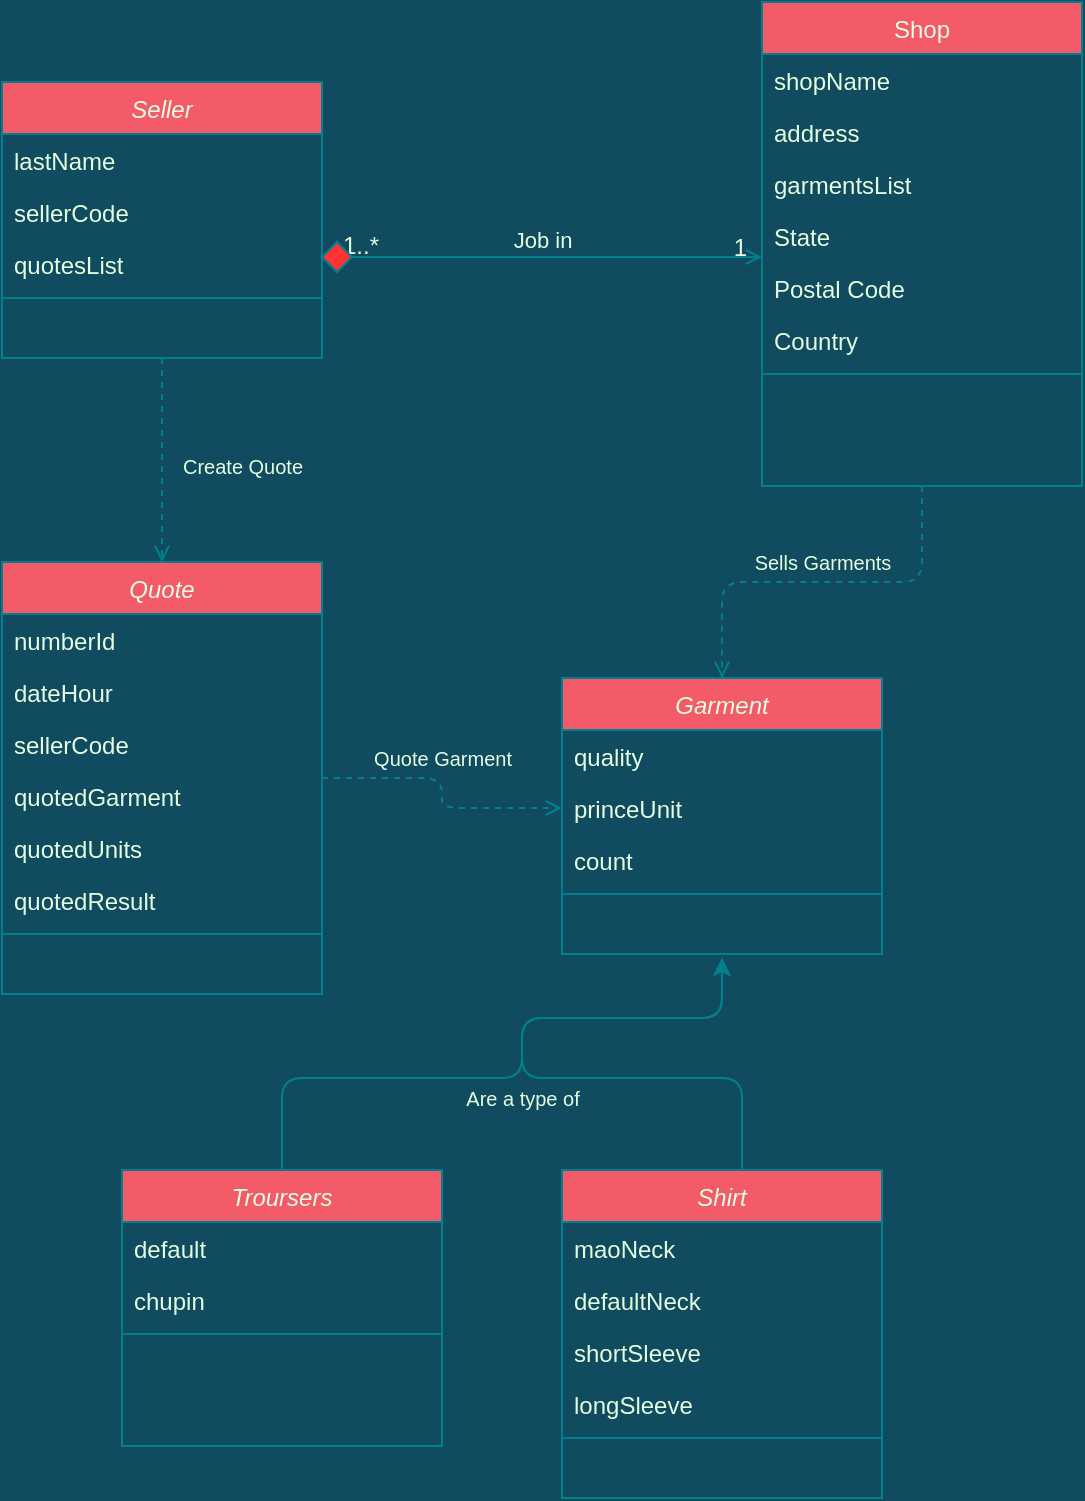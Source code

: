 <mxfile version="17.4.1" type="github">
  <diagram id="C5RBs43oDa-KdzZeNtuy" name="Page-1">
    <mxGraphModel dx="789" dy="1606" grid="1" gridSize="10" guides="1" tooltips="1" connect="1" arrows="1" fold="1" page="1" pageScale="1" pageWidth="827" pageHeight="1169" background="#114B5F" math="0" shadow="0">
      <root>
        <mxCell id="WIyWlLk6GJQsqaUBKTNV-0" />
        <mxCell id="WIyWlLk6GJQsqaUBKTNV-1" parent="WIyWlLk6GJQsqaUBKTNV-0" />
        <mxCell id="282CZwAxx0qIjwBuhpqk-51" style="edgeStyle=orthogonalEdgeStyle;curved=0;rounded=1;sketch=0;orthogonalLoop=1;jettySize=auto;html=1;exitX=0.5;exitY=1;exitDx=0;exitDy=0;entryX=0.5;entryY=0;entryDx=0;entryDy=0;dashed=1;fontSize=10;fontColor=#E4FDE1;endArrow=open;endFill=0;strokeColor=#028090;fillColor=#F45B69;" edge="1" parent="WIyWlLk6GJQsqaUBKTNV-1" source="zkfFHV4jXpPFQw0GAbJ--0" target="282CZwAxx0qIjwBuhpqk-1">
          <mxGeometry relative="1" as="geometry" />
        </mxCell>
        <mxCell id="zkfFHV4jXpPFQw0GAbJ--0" value="Seller" style="swimlane;fontStyle=2;align=center;verticalAlign=top;childLayout=stackLayout;horizontal=1;startSize=26;horizontalStack=0;resizeParent=1;resizeLast=0;collapsible=1;marginBottom=0;rounded=0;shadow=0;strokeWidth=1;fillColor=#F45B69;strokeColor=#028090;fontColor=#E4FDE1;" parent="WIyWlLk6GJQsqaUBKTNV-1" vertex="1">
          <mxGeometry x="140" y="-100" width="160" height="138" as="geometry">
            <mxRectangle x="210" y="160" width="160" height="26" as="alternateBounds" />
          </mxGeometry>
        </mxCell>
        <mxCell id="zkfFHV4jXpPFQw0GAbJ--1" value="lastName" style="text;align=left;verticalAlign=top;spacingLeft=4;spacingRight=4;overflow=hidden;rotatable=0;points=[[0,0.5],[1,0.5]];portConstraint=eastwest;fontColor=#E4FDE1;rounded=0;" parent="zkfFHV4jXpPFQw0GAbJ--0" vertex="1">
          <mxGeometry y="26" width="160" height="26" as="geometry" />
        </mxCell>
        <mxCell id="zkfFHV4jXpPFQw0GAbJ--2" value="sellerCode" style="text;align=left;verticalAlign=top;spacingLeft=4;spacingRight=4;overflow=hidden;rotatable=0;points=[[0,0.5],[1,0.5]];portConstraint=eastwest;rounded=0;shadow=0;html=0;fontColor=#E4FDE1;" parent="zkfFHV4jXpPFQw0GAbJ--0" vertex="1">
          <mxGeometry y="52" width="160" height="26" as="geometry" />
        </mxCell>
        <mxCell id="282CZwAxx0qIjwBuhpqk-7" value="quotesList" style="text;align=left;verticalAlign=top;spacingLeft=4;spacingRight=4;overflow=hidden;rotatable=0;points=[[0,0.5],[1,0.5]];portConstraint=eastwest;rounded=0;shadow=0;html=0;fontColor=#E4FDE1;" vertex="1" parent="zkfFHV4jXpPFQw0GAbJ--0">
          <mxGeometry y="78" width="160" height="26" as="geometry" />
        </mxCell>
        <mxCell id="zkfFHV4jXpPFQw0GAbJ--4" value="" style="line;html=1;strokeWidth=1;align=left;verticalAlign=middle;spacingTop=-1;spacingLeft=3;spacingRight=3;rotatable=0;labelPosition=right;points=[];portConstraint=eastwest;labelBackgroundColor=#114B5F;fillColor=#F45B69;strokeColor=#028090;fontColor=#E4FDE1;rounded=0;" parent="zkfFHV4jXpPFQw0GAbJ--0" vertex="1">
          <mxGeometry y="104" width="160" height="8" as="geometry" />
        </mxCell>
        <mxCell id="282CZwAxx0qIjwBuhpqk-53" style="edgeStyle=orthogonalEdgeStyle;curved=0;rounded=1;sketch=0;orthogonalLoop=1;jettySize=auto;html=1;exitX=0.5;exitY=1;exitDx=0;exitDy=0;entryX=0.5;entryY=0;entryDx=0;entryDy=0;dashed=1;fontSize=10;fontColor=#E4FDE1;endArrow=open;endFill=0;strokeColor=#028090;fillColor=#F45B69;" edge="1" parent="WIyWlLk6GJQsqaUBKTNV-1" source="zkfFHV4jXpPFQw0GAbJ--17" target="282CZwAxx0qIjwBuhpqk-12">
          <mxGeometry relative="1" as="geometry" />
        </mxCell>
        <mxCell id="zkfFHV4jXpPFQw0GAbJ--17" value="Shop" style="swimlane;fontStyle=0;align=center;verticalAlign=top;childLayout=stackLayout;horizontal=1;startSize=26;horizontalStack=0;resizeParent=1;resizeLast=0;collapsible=1;marginBottom=0;rounded=0;shadow=0;strokeWidth=1;fillColor=#F45B69;strokeColor=#028090;fontColor=#E4FDE1;" parent="WIyWlLk6GJQsqaUBKTNV-1" vertex="1">
          <mxGeometry x="520" y="-140" width="160" height="242" as="geometry">
            <mxRectangle x="550" y="140" width="160" height="26" as="alternateBounds" />
          </mxGeometry>
        </mxCell>
        <mxCell id="zkfFHV4jXpPFQw0GAbJ--18" value="shopName" style="text;align=left;verticalAlign=top;spacingLeft=4;spacingRight=4;overflow=hidden;rotatable=0;points=[[0,0.5],[1,0.5]];portConstraint=eastwest;fontColor=#E4FDE1;rounded=0;" parent="zkfFHV4jXpPFQw0GAbJ--17" vertex="1">
          <mxGeometry y="26" width="160" height="26" as="geometry" />
        </mxCell>
        <mxCell id="282CZwAxx0qIjwBuhpqk-0" value="address" style="text;align=left;verticalAlign=top;spacingLeft=4;spacingRight=4;overflow=hidden;rotatable=0;points=[[0,0.5],[1,0.5]];portConstraint=eastwest;rounded=0;shadow=0;html=0;fontColor=#E4FDE1;" vertex="1" parent="zkfFHV4jXpPFQw0GAbJ--17">
          <mxGeometry y="52" width="160" height="26" as="geometry" />
        </mxCell>
        <mxCell id="zkfFHV4jXpPFQw0GAbJ--19" value="garmentsList" style="text;align=left;verticalAlign=top;spacingLeft=4;spacingRight=4;overflow=hidden;rotatable=0;points=[[0,0.5],[1,0.5]];portConstraint=eastwest;rounded=0;shadow=0;html=0;fontColor=#E4FDE1;" parent="zkfFHV4jXpPFQw0GAbJ--17" vertex="1">
          <mxGeometry y="78" width="160" height="26" as="geometry" />
        </mxCell>
        <mxCell id="zkfFHV4jXpPFQw0GAbJ--20" value="State" style="text;align=left;verticalAlign=top;spacingLeft=4;spacingRight=4;overflow=hidden;rotatable=0;points=[[0,0.5],[1,0.5]];portConstraint=eastwest;rounded=0;shadow=0;html=0;fontColor=#E4FDE1;" parent="zkfFHV4jXpPFQw0GAbJ--17" vertex="1">
          <mxGeometry y="104" width="160" height="26" as="geometry" />
        </mxCell>
        <mxCell id="zkfFHV4jXpPFQw0GAbJ--21" value="Postal Code" style="text;align=left;verticalAlign=top;spacingLeft=4;spacingRight=4;overflow=hidden;rotatable=0;points=[[0,0.5],[1,0.5]];portConstraint=eastwest;rounded=0;shadow=0;html=0;fontColor=#E4FDE1;" parent="zkfFHV4jXpPFQw0GAbJ--17" vertex="1">
          <mxGeometry y="130" width="160" height="26" as="geometry" />
        </mxCell>
        <mxCell id="zkfFHV4jXpPFQw0GAbJ--22" value="Country" style="text;align=left;verticalAlign=top;spacingLeft=4;spacingRight=4;overflow=hidden;rotatable=0;points=[[0,0.5],[1,0.5]];portConstraint=eastwest;rounded=0;shadow=0;html=0;fontColor=#E4FDE1;" parent="zkfFHV4jXpPFQw0GAbJ--17" vertex="1">
          <mxGeometry y="156" width="160" height="26" as="geometry" />
        </mxCell>
        <mxCell id="zkfFHV4jXpPFQw0GAbJ--23" value="" style="line;html=1;strokeWidth=1;align=left;verticalAlign=middle;spacingTop=-1;spacingLeft=3;spacingRight=3;rotatable=0;labelPosition=right;points=[];portConstraint=eastwest;labelBackgroundColor=#114B5F;fillColor=#F45B69;strokeColor=#028090;fontColor=#E4FDE1;rounded=0;" parent="zkfFHV4jXpPFQw0GAbJ--17" vertex="1">
          <mxGeometry y="182" width="160" height="8" as="geometry" />
        </mxCell>
        <mxCell id="zkfFHV4jXpPFQw0GAbJ--26" value="" style="endArrow=open;shadow=0;strokeWidth=1;rounded=0;endFill=1;edgeStyle=elbowEdgeStyle;elbow=vertical;labelBackgroundColor=#114B5F;strokeColor=#028090;fontColor=#E4FDE1;startArrow=none;" parent="WIyWlLk6GJQsqaUBKTNV-1" source="282CZwAxx0qIjwBuhpqk-36" target="zkfFHV4jXpPFQw0GAbJ--17" edge="1">
          <mxGeometry x="0.5" y="41" relative="1" as="geometry">
            <mxPoint x="380" y="192" as="sourcePoint" />
            <mxPoint x="540" y="192" as="targetPoint" />
            <mxPoint x="-40" y="32" as="offset" />
          </mxGeometry>
        </mxCell>
        <mxCell id="zkfFHV4jXpPFQw0GAbJ--28" value="1" style="resizable=0;align=right;verticalAlign=bottom;labelBackgroundColor=none;fontSize=12;fillColor=#F45B69;strokeColor=#028090;fontColor=#E4FDE1;rounded=0;" parent="zkfFHV4jXpPFQw0GAbJ--26" connectable="0" vertex="1">
          <mxGeometry x="1" relative="1" as="geometry">
            <mxPoint x="-6" y="4" as="offset" />
          </mxGeometry>
        </mxCell>
        <mxCell id="zkfFHV4jXpPFQw0GAbJ--29" value="Job in" style="text;html=1;resizable=0;points=[];;align=center;verticalAlign=middle;labelBackgroundColor=none;rounded=0;shadow=0;strokeWidth=1;fontSize=11;fontColor=#E4FDE1;" parent="zkfFHV4jXpPFQw0GAbJ--26" vertex="1" connectable="0">
          <mxGeometry x="0.5" y="49" relative="1" as="geometry">
            <mxPoint x="-59" y="40" as="offset" />
          </mxGeometry>
        </mxCell>
        <mxCell id="282CZwAxx0qIjwBuhpqk-44" value="1..*" style="resizable=0;align=right;verticalAlign=bottom;labelBackgroundColor=none;fontSize=12;fillColor=#F45B69;strokeColor=#028090;fontColor=#E4FDE1;rounded=0;" connectable="0" vertex="1" parent="zkfFHV4jXpPFQw0GAbJ--26">
          <mxGeometry x="1" relative="1" as="geometry">
            <mxPoint x="-190" y="3" as="offset" />
          </mxGeometry>
        </mxCell>
        <mxCell id="282CZwAxx0qIjwBuhpqk-45" style="edgeStyle=orthogonalEdgeStyle;curved=0;rounded=1;sketch=0;orthogonalLoop=1;jettySize=auto;html=1;fontColor=#E4FDE1;strokeColor=#028090;fillColor=#F45B69;dashed=1;endArrow=open;endFill=0;" edge="1" parent="WIyWlLk6GJQsqaUBKTNV-1" source="282CZwAxx0qIjwBuhpqk-1" target="282CZwAxx0qIjwBuhpqk-14">
          <mxGeometry relative="1" as="geometry" />
        </mxCell>
        <mxCell id="282CZwAxx0qIjwBuhpqk-1" value="Quote" style="swimlane;fontStyle=2;align=center;verticalAlign=top;childLayout=stackLayout;horizontal=1;startSize=26;horizontalStack=0;resizeParent=1;resizeLast=0;collapsible=1;marginBottom=0;rounded=0;shadow=0;strokeWidth=1;fillColor=#F45B69;strokeColor=#028090;fontColor=#E4FDE1;" vertex="1" parent="WIyWlLk6GJQsqaUBKTNV-1">
          <mxGeometry x="140" y="140" width="160" height="216" as="geometry">
            <mxRectangle x="210" y="160" width="160" height="26" as="alternateBounds" />
          </mxGeometry>
        </mxCell>
        <mxCell id="282CZwAxx0qIjwBuhpqk-2" value="numberId" style="text;align=left;verticalAlign=top;spacingLeft=4;spacingRight=4;overflow=hidden;rotatable=0;points=[[0,0.5],[1,0.5]];portConstraint=eastwest;fontColor=#E4FDE1;rounded=0;" vertex="1" parent="282CZwAxx0qIjwBuhpqk-1">
          <mxGeometry y="26" width="160" height="26" as="geometry" />
        </mxCell>
        <mxCell id="282CZwAxx0qIjwBuhpqk-3" value="dateHour" style="text;align=left;verticalAlign=top;spacingLeft=4;spacingRight=4;overflow=hidden;rotatable=0;points=[[0,0.5],[1,0.5]];portConstraint=eastwest;rounded=0;shadow=0;html=0;fontColor=#E4FDE1;" vertex="1" parent="282CZwAxx0qIjwBuhpqk-1">
          <mxGeometry y="52" width="160" height="26" as="geometry" />
        </mxCell>
        <mxCell id="282CZwAxx0qIjwBuhpqk-8" value="sellerCode" style="text;align=left;verticalAlign=top;spacingLeft=4;spacingRight=4;overflow=hidden;rotatable=0;points=[[0,0.5],[1,0.5]];portConstraint=eastwest;rounded=0;shadow=0;html=0;fontColor=#E4FDE1;" vertex="1" parent="282CZwAxx0qIjwBuhpqk-1">
          <mxGeometry y="78" width="160" height="26" as="geometry" />
        </mxCell>
        <mxCell id="282CZwAxx0qIjwBuhpqk-9" value="quotedGarment" style="text;align=left;verticalAlign=top;spacingLeft=4;spacingRight=4;overflow=hidden;rotatable=0;points=[[0,0.5],[1,0.5]];portConstraint=eastwest;rounded=0;shadow=0;html=0;fontColor=#E4FDE1;" vertex="1" parent="282CZwAxx0qIjwBuhpqk-1">
          <mxGeometry y="104" width="160" height="26" as="geometry" />
        </mxCell>
        <mxCell id="282CZwAxx0qIjwBuhpqk-10" value="quotedUnits" style="text;align=left;verticalAlign=top;spacingLeft=4;spacingRight=4;overflow=hidden;rotatable=0;points=[[0,0.5],[1,0.5]];portConstraint=eastwest;rounded=0;shadow=0;html=0;fontColor=#E4FDE1;" vertex="1" parent="282CZwAxx0qIjwBuhpqk-1">
          <mxGeometry y="130" width="160" height="26" as="geometry" />
        </mxCell>
        <mxCell id="282CZwAxx0qIjwBuhpqk-11" value="quotedResult" style="text;align=left;verticalAlign=top;spacingLeft=4;spacingRight=4;overflow=hidden;rotatable=0;points=[[0,0.5],[1,0.5]];portConstraint=eastwest;rounded=0;shadow=0;html=0;fontColor=#E4FDE1;" vertex="1" parent="282CZwAxx0qIjwBuhpqk-1">
          <mxGeometry y="156" width="160" height="26" as="geometry" />
        </mxCell>
        <mxCell id="282CZwAxx0qIjwBuhpqk-4" value="" style="line;html=1;strokeWidth=1;align=left;verticalAlign=middle;spacingTop=-1;spacingLeft=3;spacingRight=3;rotatable=0;labelPosition=right;points=[];portConstraint=eastwest;labelBackgroundColor=#114B5F;fillColor=#F45B69;strokeColor=#028090;fontColor=#E4FDE1;rounded=0;" vertex="1" parent="282CZwAxx0qIjwBuhpqk-1">
          <mxGeometry y="182" width="160" height="8" as="geometry" />
        </mxCell>
        <mxCell id="282CZwAxx0qIjwBuhpqk-12" value="Garment" style="swimlane;fontStyle=2;align=center;verticalAlign=top;childLayout=stackLayout;horizontal=1;startSize=26;horizontalStack=0;resizeParent=1;resizeLast=0;collapsible=1;marginBottom=0;rounded=0;shadow=0;strokeWidth=1;fillColor=#F45B69;strokeColor=#028090;fontColor=#E4FDE1;" vertex="1" parent="WIyWlLk6GJQsqaUBKTNV-1">
          <mxGeometry x="420" y="198" width="160" height="138" as="geometry">
            <mxRectangle x="210" y="160" width="160" height="26" as="alternateBounds" />
          </mxGeometry>
        </mxCell>
        <mxCell id="282CZwAxx0qIjwBuhpqk-13" value="quality" style="text;align=left;verticalAlign=top;spacingLeft=4;spacingRight=4;overflow=hidden;rotatable=0;points=[[0,0.5],[1,0.5]];portConstraint=eastwest;fontColor=#E4FDE1;rounded=0;" vertex="1" parent="282CZwAxx0qIjwBuhpqk-12">
          <mxGeometry y="26" width="160" height="26" as="geometry" />
        </mxCell>
        <mxCell id="282CZwAxx0qIjwBuhpqk-14" value="princeUnit" style="text;align=left;verticalAlign=top;spacingLeft=4;spacingRight=4;overflow=hidden;rotatable=0;points=[[0,0.5],[1,0.5]];portConstraint=eastwest;rounded=0;shadow=0;html=0;fontColor=#E4FDE1;" vertex="1" parent="282CZwAxx0qIjwBuhpqk-12">
          <mxGeometry y="52" width="160" height="26" as="geometry" />
        </mxCell>
        <mxCell id="282CZwAxx0qIjwBuhpqk-15" value="count" style="text;align=left;verticalAlign=top;spacingLeft=4;spacingRight=4;overflow=hidden;rotatable=0;points=[[0,0.5],[1,0.5]];portConstraint=eastwest;rounded=0;shadow=0;html=0;fontColor=#E4FDE1;" vertex="1" parent="282CZwAxx0qIjwBuhpqk-12">
          <mxGeometry y="78" width="160" height="26" as="geometry" />
        </mxCell>
        <mxCell id="282CZwAxx0qIjwBuhpqk-16" value="" style="line;html=1;strokeWidth=1;align=left;verticalAlign=middle;spacingTop=-1;spacingLeft=3;spacingRight=3;rotatable=0;labelPosition=right;points=[];portConstraint=eastwest;labelBackgroundColor=#114B5F;fillColor=#F45B69;strokeColor=#028090;fontColor=#E4FDE1;rounded=0;" vertex="1" parent="282CZwAxx0qIjwBuhpqk-12">
          <mxGeometry y="104" width="160" height="8" as="geometry" />
        </mxCell>
        <mxCell id="282CZwAxx0qIjwBuhpqk-31" style="edgeStyle=orthogonalEdgeStyle;curved=0;rounded=1;sketch=0;orthogonalLoop=1;jettySize=auto;html=1;fontColor=#E4FDE1;strokeColor=#028090;fillColor=#F45B69;" edge="1" parent="WIyWlLk6GJQsqaUBKTNV-1" source="282CZwAxx0qIjwBuhpqk-18">
          <mxGeometry relative="1" as="geometry">
            <mxPoint x="500" y="338" as="targetPoint" />
            <Array as="points">
              <mxPoint x="280" y="398" />
              <mxPoint x="400" y="398" />
              <mxPoint x="400" y="368" />
              <mxPoint x="500" y="368" />
            </Array>
          </mxGeometry>
        </mxCell>
        <mxCell id="282CZwAxx0qIjwBuhpqk-18" value="Troursers" style="swimlane;fontStyle=2;align=center;verticalAlign=top;childLayout=stackLayout;horizontal=1;startSize=26;horizontalStack=0;resizeParent=1;resizeLast=0;collapsible=1;marginBottom=0;rounded=0;shadow=0;strokeWidth=1;fillColor=#F45B69;strokeColor=#028090;fontColor=#E4FDE1;" vertex="1" parent="WIyWlLk6GJQsqaUBKTNV-1">
          <mxGeometry x="200" y="444" width="160" height="138" as="geometry">
            <mxRectangle x="210" y="160" width="160" height="26" as="alternateBounds" />
          </mxGeometry>
        </mxCell>
        <mxCell id="282CZwAxx0qIjwBuhpqk-19" value="default" style="text;align=left;verticalAlign=top;spacingLeft=4;spacingRight=4;overflow=hidden;rotatable=0;points=[[0,0.5],[1,0.5]];portConstraint=eastwest;fontColor=#E4FDE1;rounded=0;" vertex="1" parent="282CZwAxx0qIjwBuhpqk-18">
          <mxGeometry y="26" width="160" height="26" as="geometry" />
        </mxCell>
        <mxCell id="282CZwAxx0qIjwBuhpqk-20" value="chupin" style="text;align=left;verticalAlign=top;spacingLeft=4;spacingRight=4;overflow=hidden;rotatable=0;points=[[0,0.5],[1,0.5]];portConstraint=eastwest;rounded=0;shadow=0;html=0;fontColor=#E4FDE1;" vertex="1" parent="282CZwAxx0qIjwBuhpqk-18">
          <mxGeometry y="52" width="160" height="26" as="geometry" />
        </mxCell>
        <mxCell id="282CZwAxx0qIjwBuhpqk-22" value="" style="line;html=1;strokeWidth=1;align=left;verticalAlign=middle;spacingTop=-1;spacingLeft=3;spacingRight=3;rotatable=0;labelPosition=right;points=[];portConstraint=eastwest;labelBackgroundColor=#114B5F;fillColor=#F45B69;strokeColor=#028090;fontColor=#E4FDE1;rounded=0;" vertex="1" parent="282CZwAxx0qIjwBuhpqk-18">
          <mxGeometry y="78" width="160" height="8" as="geometry" />
        </mxCell>
        <mxCell id="282CZwAxx0qIjwBuhpqk-30" style="edgeStyle=orthogonalEdgeStyle;curved=0;rounded=1;sketch=0;orthogonalLoop=1;jettySize=auto;html=1;fontColor=#E4FDE1;strokeColor=#028090;fillColor=#F45B69;" edge="1" parent="WIyWlLk6GJQsqaUBKTNV-1" source="282CZwAxx0qIjwBuhpqk-24">
          <mxGeometry relative="1" as="geometry">
            <mxPoint x="500" y="338" as="targetPoint" />
            <Array as="points">
              <mxPoint x="510" y="398" />
              <mxPoint x="400" y="398" />
              <mxPoint x="400" y="368" />
              <mxPoint x="500" y="368" />
            </Array>
          </mxGeometry>
        </mxCell>
        <mxCell id="282CZwAxx0qIjwBuhpqk-24" value="Shirt" style="swimlane;fontStyle=2;align=center;verticalAlign=top;childLayout=stackLayout;horizontal=1;startSize=26;horizontalStack=0;resizeParent=1;resizeLast=0;collapsible=1;marginBottom=0;rounded=0;shadow=0;strokeWidth=1;fillColor=#F45B69;strokeColor=#028090;fontColor=#E4FDE1;" vertex="1" parent="WIyWlLk6GJQsqaUBKTNV-1">
          <mxGeometry x="420" y="444" width="160" height="164" as="geometry">
            <mxRectangle x="210" y="160" width="160" height="26" as="alternateBounds" />
          </mxGeometry>
        </mxCell>
        <mxCell id="282CZwAxx0qIjwBuhpqk-25" value="maoNeck" style="text;align=left;verticalAlign=top;spacingLeft=4;spacingRight=4;overflow=hidden;rotatable=0;points=[[0,0.5],[1,0.5]];portConstraint=eastwest;fontColor=#E4FDE1;rounded=0;" vertex="1" parent="282CZwAxx0qIjwBuhpqk-24">
          <mxGeometry y="26" width="160" height="26" as="geometry" />
        </mxCell>
        <mxCell id="282CZwAxx0qIjwBuhpqk-26" value="defaultNeck" style="text;align=left;verticalAlign=top;spacingLeft=4;spacingRight=4;overflow=hidden;rotatable=0;points=[[0,0.5],[1,0.5]];portConstraint=eastwest;rounded=0;shadow=0;html=0;fontColor=#E4FDE1;" vertex="1" parent="282CZwAxx0qIjwBuhpqk-24">
          <mxGeometry y="52" width="160" height="26" as="geometry" />
        </mxCell>
        <mxCell id="282CZwAxx0qIjwBuhpqk-32" value="shortSleeve" style="text;align=left;verticalAlign=top;spacingLeft=4;spacingRight=4;overflow=hidden;rotatable=0;points=[[0,0.5],[1,0.5]];portConstraint=eastwest;rounded=0;shadow=0;html=0;fontColor=#E4FDE1;" vertex="1" parent="282CZwAxx0qIjwBuhpqk-24">
          <mxGeometry y="78" width="160" height="26" as="geometry" />
        </mxCell>
        <mxCell id="282CZwAxx0qIjwBuhpqk-33" value="longSleeve" style="text;align=left;verticalAlign=top;spacingLeft=4;spacingRight=4;overflow=hidden;rotatable=0;points=[[0,0.5],[1,0.5]];portConstraint=eastwest;rounded=0;shadow=0;html=0;fontColor=#E4FDE1;" vertex="1" parent="282CZwAxx0qIjwBuhpqk-24">
          <mxGeometry y="104" width="160" height="26" as="geometry" />
        </mxCell>
        <mxCell id="282CZwAxx0qIjwBuhpqk-28" value="" style="line;html=1;strokeWidth=1;align=left;verticalAlign=middle;spacingTop=-1;spacingLeft=3;spacingRight=3;rotatable=0;labelPosition=right;points=[];portConstraint=eastwest;labelBackgroundColor=#114B5F;fillColor=#F45B69;strokeColor=#028090;fontColor=#E4FDE1;rounded=0;" vertex="1" parent="282CZwAxx0qIjwBuhpqk-24">
          <mxGeometry y="130" width="160" height="8" as="geometry" />
        </mxCell>
        <mxCell id="282CZwAxx0qIjwBuhpqk-36" value="" style="rhombus;whiteSpace=wrap;html=1;rounded=0;sketch=0;fontColor=#E4FDE1;strokeColor=#028090;fillColor=#FF3333;" vertex="1" parent="WIyWlLk6GJQsqaUBKTNV-1">
          <mxGeometry x="300" y="-20" width="15" height="15" as="geometry" />
        </mxCell>
        <mxCell id="282CZwAxx0qIjwBuhpqk-48" value="Quote Garment" style="text;html=1;align=center;verticalAlign=middle;resizable=0;points=[];autosize=1;strokeColor=none;fillColor=none;fontColor=#E4FDE1;fontSize=10;" vertex="1" parent="WIyWlLk6GJQsqaUBKTNV-1">
          <mxGeometry x="320" y="228" width="80" height="20" as="geometry" />
        </mxCell>
        <mxCell id="282CZwAxx0qIjwBuhpqk-50" value="Are a type of" style="text;html=1;align=center;verticalAlign=middle;resizable=0;points=[];autosize=1;strokeColor=none;fillColor=none;fontColor=#E4FDE1;fontSize=10;" vertex="1" parent="WIyWlLk6GJQsqaUBKTNV-1">
          <mxGeometry x="365" y="398" width="70" height="20" as="geometry" />
        </mxCell>
        <mxCell id="282CZwAxx0qIjwBuhpqk-52" value="Create Quote" style="text;html=1;align=center;verticalAlign=middle;resizable=0;points=[];autosize=1;strokeColor=none;fillColor=none;fontColor=#E4FDE1;fontSize=10;" vertex="1" parent="WIyWlLk6GJQsqaUBKTNV-1">
          <mxGeometry x="220" y="82" width="80" height="20" as="geometry" />
        </mxCell>
        <mxCell id="282CZwAxx0qIjwBuhpqk-54" value="Sells Garments" style="text;html=1;align=center;verticalAlign=middle;resizable=0;points=[];autosize=1;strokeColor=none;fillColor=none;fontColor=#E4FDE1;fontSize=10;" vertex="1" parent="WIyWlLk6GJQsqaUBKTNV-1">
          <mxGeometry x="510" y="130" width="80" height="20" as="geometry" />
        </mxCell>
      </root>
    </mxGraphModel>
  </diagram>
</mxfile>
